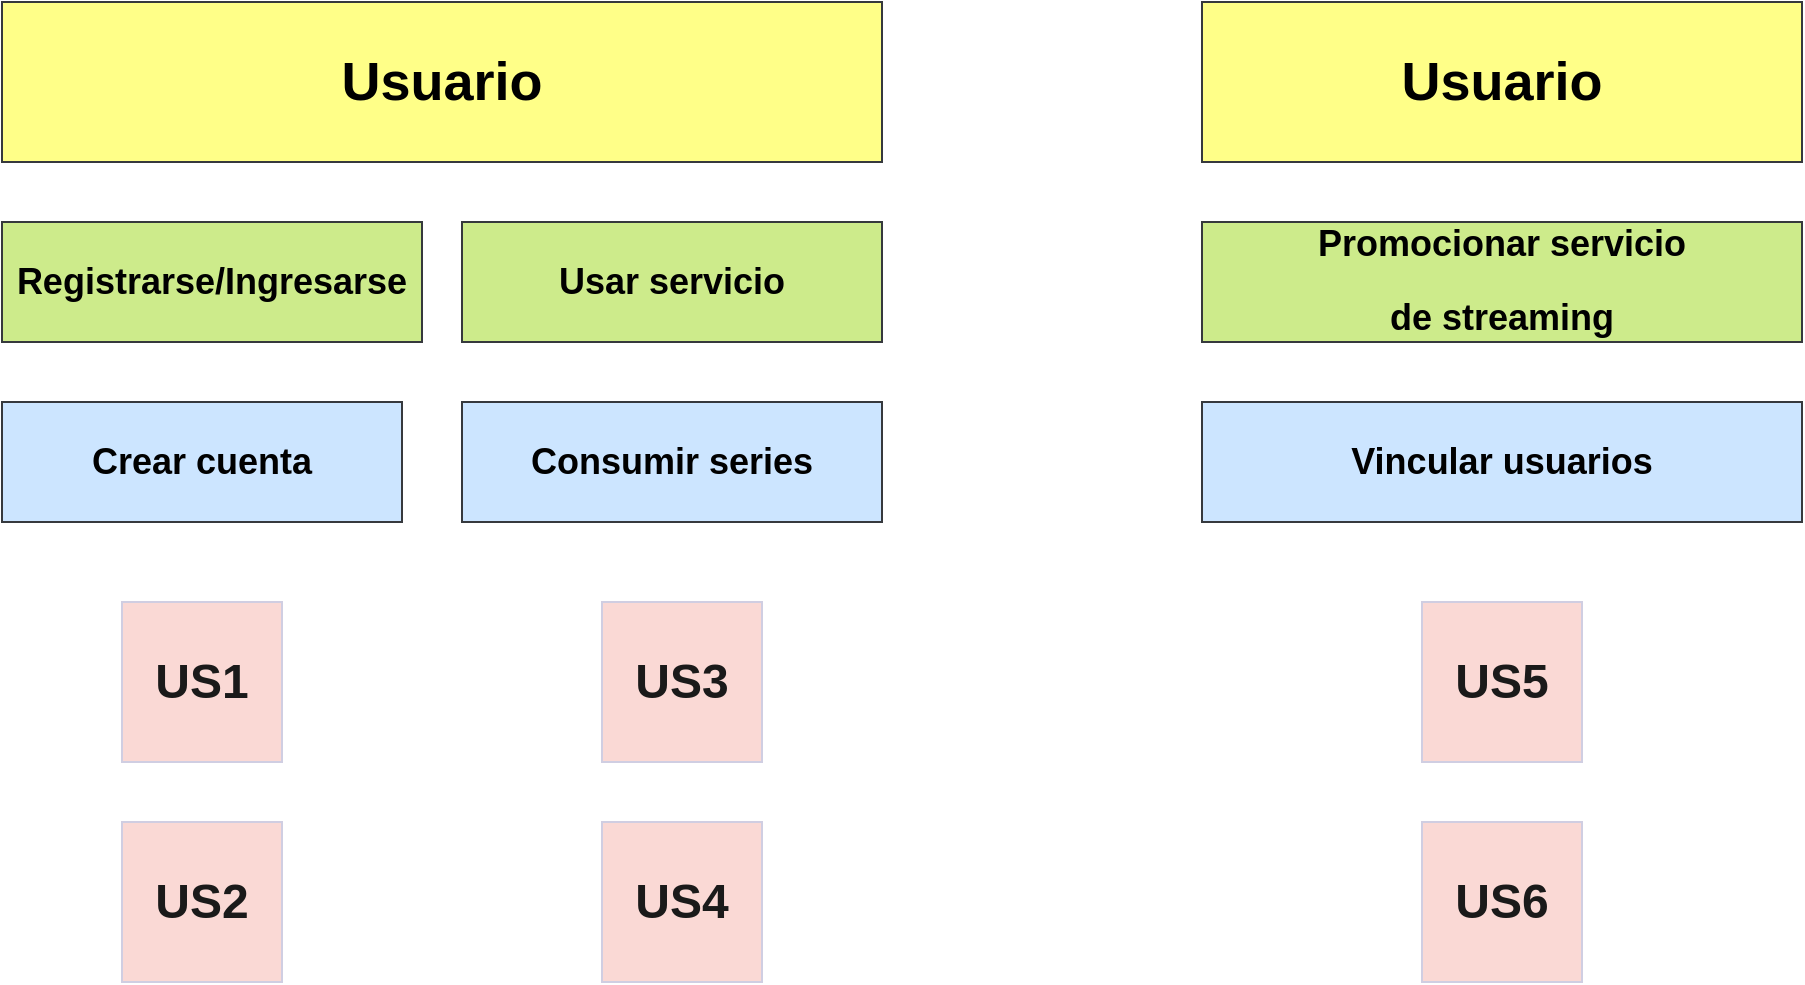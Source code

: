 <mxfile version="24.7.10">
  <diagram name="Page-1" id="2c0d36ab-eaac-3732-788b-9136903baeff">
    <mxGraphModel dx="1400" dy="792" grid="1" gridSize="10" guides="1" tooltips="1" connect="1" arrows="1" fold="1" page="1" pageScale="1.5" pageWidth="1169" pageHeight="827" background="none" math="0" shadow="0">
      <root>
        <mxCell id="0" />
        <mxCell id="1" parent="0" />
        <mxCell id="rfR_YIs0YLY3-vQtQfjE-124" value="&lt;h1&gt;&lt;font style=&quot;font-size: 27px;&quot;&gt;Usuario&lt;/font&gt;&lt;/h1&gt;" style="rounded=0;whiteSpace=wrap;html=1;strokeColor=#36393d;fillColor=#ffff88;" vertex="1" parent="1">
          <mxGeometry x="30" y="90" width="440" height="80" as="geometry" />
        </mxCell>
        <mxCell id="rfR_YIs0YLY3-vQtQfjE-126" value="&lt;h1&gt;&lt;font style=&quot;font-size: 27px;&quot;&gt;Usuario&lt;/font&gt;&lt;/h1&gt;" style="rounded=0;whiteSpace=wrap;html=1;strokeColor=#36393d;fillColor=#ffff88;" vertex="1" parent="1">
          <mxGeometry x="630" y="90" width="300" height="80" as="geometry" />
        </mxCell>
        <mxCell id="rfR_YIs0YLY3-vQtQfjE-127" value="&lt;h2&gt;Registrarse/Ingresarse&lt;/h2&gt;" style="rounded=0;whiteSpace=wrap;html=1;strokeColor=#36393d;fillColor=#cdeb8b;" vertex="1" parent="1">
          <mxGeometry x="30" y="200" width="210" height="60" as="geometry" />
        </mxCell>
        <mxCell id="rfR_YIs0YLY3-vQtQfjE-130" value="&lt;h2&gt;Usar servicio&lt;/h2&gt;" style="rounded=0;whiteSpace=wrap;html=1;strokeColor=#36393d;fillColor=#cdeb8b;" vertex="1" parent="1">
          <mxGeometry x="260" y="200" width="210" height="60" as="geometry" />
        </mxCell>
        <mxCell id="rfR_YIs0YLY3-vQtQfjE-131" value="&lt;h2&gt;Crear cuenta&lt;/h2&gt;" style="rounded=0;whiteSpace=wrap;html=1;strokeColor=#36393d;fillColor=#cce5ff;" vertex="1" parent="1">
          <mxGeometry x="30" y="290" width="200" height="60" as="geometry" />
        </mxCell>
        <mxCell id="rfR_YIs0YLY3-vQtQfjE-132" value="&lt;h2&gt;Consumir series&lt;/h2&gt;" style="rounded=0;whiteSpace=wrap;html=1;strokeColor=#36393d;fillColor=#cce5ff;" vertex="1" parent="1">
          <mxGeometry x="260" y="290" width="210" height="60" as="geometry" />
        </mxCell>
        <mxCell id="rfR_YIs0YLY3-vQtQfjE-133" value="&lt;h2&gt;Promocionar servicio&lt;/h2&gt;&lt;h2&gt;de streaming&lt;/h2&gt;" style="rounded=0;whiteSpace=wrap;html=1;strokeColor=#36393d;fillColor=#cdeb8b;" vertex="1" parent="1">
          <mxGeometry x="630" y="200" width="300" height="60" as="geometry" />
        </mxCell>
        <mxCell id="rfR_YIs0YLY3-vQtQfjE-134" value="&lt;h2&gt;Vincular usuarios&lt;/h2&gt;" style="rounded=0;whiteSpace=wrap;html=1;strokeColor=#36393d;fillColor=#cce5ff;" vertex="1" parent="1">
          <mxGeometry x="630" y="290" width="300" height="60" as="geometry" />
        </mxCell>
        <mxCell id="rfR_YIs0YLY3-vQtQfjE-135" value="&lt;h1&gt;US1&lt;/h1&gt;" style="whiteSpace=wrap;html=1;aspect=fixed;strokeColor=#D0CEE2;fontColor=#1A1A1A;fillColor=#FAD9D5;" vertex="1" parent="1">
          <mxGeometry x="90" y="390" width="80" height="80" as="geometry" />
        </mxCell>
        <mxCell id="rfR_YIs0YLY3-vQtQfjE-137" value="&lt;h1&gt;US2&lt;/h1&gt;" style="whiteSpace=wrap;html=1;aspect=fixed;strokeColor=#D0CEE2;fontColor=#1A1A1A;fillColor=#FAD9D5;" vertex="1" parent="1">
          <mxGeometry x="90" y="500" width="80" height="80" as="geometry" />
        </mxCell>
        <mxCell id="rfR_YIs0YLY3-vQtQfjE-138" value="&lt;h1&gt;US3&lt;/h1&gt;" style="whiteSpace=wrap;html=1;aspect=fixed;strokeColor=#D0CEE2;fontColor=#1A1A1A;fillColor=#FAD9D5;" vertex="1" parent="1">
          <mxGeometry x="330" y="390" width="80" height="80" as="geometry" />
        </mxCell>
        <mxCell id="rfR_YIs0YLY3-vQtQfjE-139" value="&lt;h1&gt;US4&lt;/h1&gt;" style="whiteSpace=wrap;html=1;aspect=fixed;strokeColor=#D0CEE2;fontColor=#1A1A1A;fillColor=#FAD9D5;" vertex="1" parent="1">
          <mxGeometry x="330" y="500" width="80" height="80" as="geometry" />
        </mxCell>
        <mxCell id="rfR_YIs0YLY3-vQtQfjE-141" value="&lt;h1&gt;US5&lt;/h1&gt;" style="whiteSpace=wrap;html=1;aspect=fixed;strokeColor=#D0CEE2;fontColor=#1A1A1A;fillColor=#FAD9D5;" vertex="1" parent="1">
          <mxGeometry x="740" y="390" width="80" height="80" as="geometry" />
        </mxCell>
        <mxCell id="rfR_YIs0YLY3-vQtQfjE-142" value="&lt;h1&gt;US6&lt;/h1&gt;" style="whiteSpace=wrap;html=1;aspect=fixed;strokeColor=#D0CEE2;fontColor=#1A1A1A;fillColor=#FAD9D5;" vertex="1" parent="1">
          <mxGeometry x="740" y="500" width="80" height="80" as="geometry" />
        </mxCell>
      </root>
    </mxGraphModel>
  </diagram>
</mxfile>
